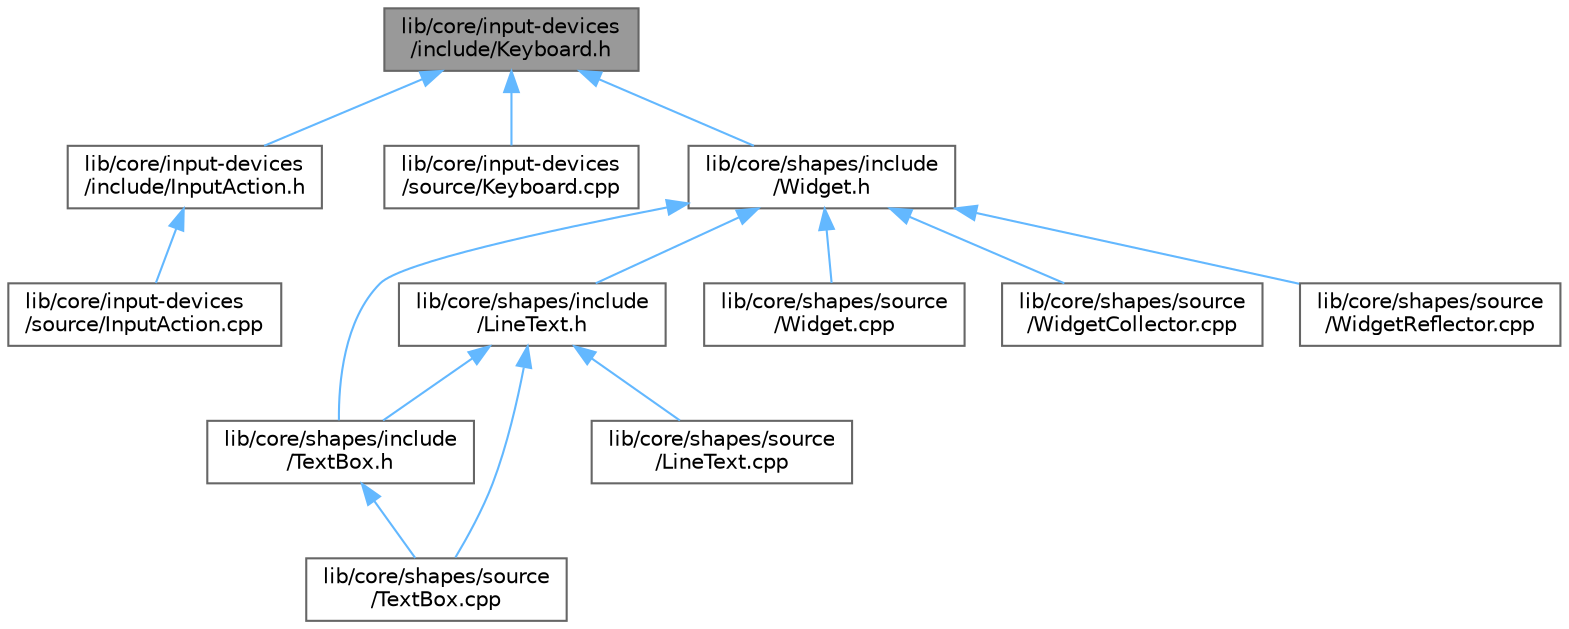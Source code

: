 digraph "lib/core/input-devices/include/Keyboard.h"
{
 // LATEX_PDF_SIZE
  bgcolor="transparent";
  edge [fontname=Helvetica,fontsize=10,labelfontname=Helvetica,labelfontsize=10];
  node [fontname=Helvetica,fontsize=10,shape=box,height=0.2,width=0.4];
  Node1 [id="Node000001",label="lib/core/input-devices\l/include/Keyboard.h",height=0.2,width=0.4,color="gray40", fillcolor="grey60", style="filled", fontcolor="black",tooltip=" "];
  Node1 -> Node2 [id="edge1_Node000001_Node000002",dir="back",color="steelblue1",style="solid",tooltip=" "];
  Node2 [id="Node000002",label="lib/core/input-devices\l/include/InputAction.h",height=0.2,width=0.4,color="grey40", fillcolor="white", style="filled",URL="$_input_action_8h.html",tooltip=" "];
  Node2 -> Node3 [id="edge2_Node000002_Node000003",dir="back",color="steelblue1",style="solid",tooltip=" "];
  Node3 [id="Node000003",label="lib/core/input-devices\l/source/InputAction.cpp",height=0.2,width=0.4,color="grey40", fillcolor="white", style="filled",URL="$_input_action_8cpp.html",tooltip=" "];
  Node1 -> Node4 [id="edge3_Node000001_Node000004",dir="back",color="steelblue1",style="solid",tooltip=" "];
  Node4 [id="Node000004",label="lib/core/input-devices\l/source/Keyboard.cpp",height=0.2,width=0.4,color="grey40", fillcolor="white", style="filled",URL="$_keyboard_8cpp.html",tooltip=" "];
  Node1 -> Node5 [id="edge4_Node000001_Node000005",dir="back",color="steelblue1",style="solid",tooltip=" "];
  Node5 [id="Node000005",label="lib/core/shapes/include\l/Widget.h",height=0.2,width=0.4,color="grey40", fillcolor="white", style="filled",URL="$_widget_8h.html",tooltip=" "];
  Node5 -> Node6 [id="edge5_Node000005_Node000006",dir="back",color="steelblue1",style="solid",tooltip=" "];
  Node6 [id="Node000006",label="lib/core/shapes/include\l/LineText.h",height=0.2,width=0.4,color="grey40", fillcolor="white", style="filled",URL="$_line_text_8h.html",tooltip=" "];
  Node6 -> Node7 [id="edge6_Node000006_Node000007",dir="back",color="steelblue1",style="solid",tooltip=" "];
  Node7 [id="Node000007",label="lib/core/shapes/include\l/TextBox.h",height=0.2,width=0.4,color="grey40", fillcolor="white", style="filled",URL="$_text_box_8h.html",tooltip=" "];
  Node7 -> Node8 [id="edge7_Node000007_Node000008",dir="back",color="steelblue1",style="solid",tooltip=" "];
  Node8 [id="Node000008",label="lib/core/shapes/source\l/TextBox.cpp",height=0.2,width=0.4,color="grey40", fillcolor="white", style="filled",URL="$_text_box_8cpp.html",tooltip=" "];
  Node6 -> Node9 [id="edge8_Node000006_Node000009",dir="back",color="steelblue1",style="solid",tooltip=" "];
  Node9 [id="Node000009",label="lib/core/shapes/source\l/LineText.cpp",height=0.2,width=0.4,color="grey40", fillcolor="white", style="filled",URL="$_line_text_8cpp.html",tooltip=" "];
  Node6 -> Node8 [id="edge9_Node000006_Node000008",dir="back",color="steelblue1",style="solid",tooltip=" "];
  Node5 -> Node7 [id="edge10_Node000005_Node000007",dir="back",color="steelblue1",style="solid",tooltip=" "];
  Node5 -> Node10 [id="edge11_Node000005_Node000010",dir="back",color="steelblue1",style="solid",tooltip=" "];
  Node10 [id="Node000010",label="lib/core/shapes/source\l/Widget.cpp",height=0.2,width=0.4,color="grey40", fillcolor="white", style="filled",URL="$_widget_8cpp.html",tooltip=" "];
  Node5 -> Node11 [id="edge12_Node000005_Node000011",dir="back",color="steelblue1",style="solid",tooltip=" "];
  Node11 [id="Node000011",label="lib/core/shapes/source\l/WidgetCollector.cpp",height=0.2,width=0.4,color="grey40", fillcolor="white", style="filled",URL="$_widget_collector_8cpp.html",tooltip=" "];
  Node5 -> Node12 [id="edge13_Node000005_Node000012",dir="back",color="steelblue1",style="solid",tooltip=" "];
  Node12 [id="Node000012",label="lib/core/shapes/source\l/WidgetReflector.cpp",height=0.2,width=0.4,color="grey40", fillcolor="white", style="filled",URL="$_widget_reflector_8cpp.html",tooltip=" "];
}
